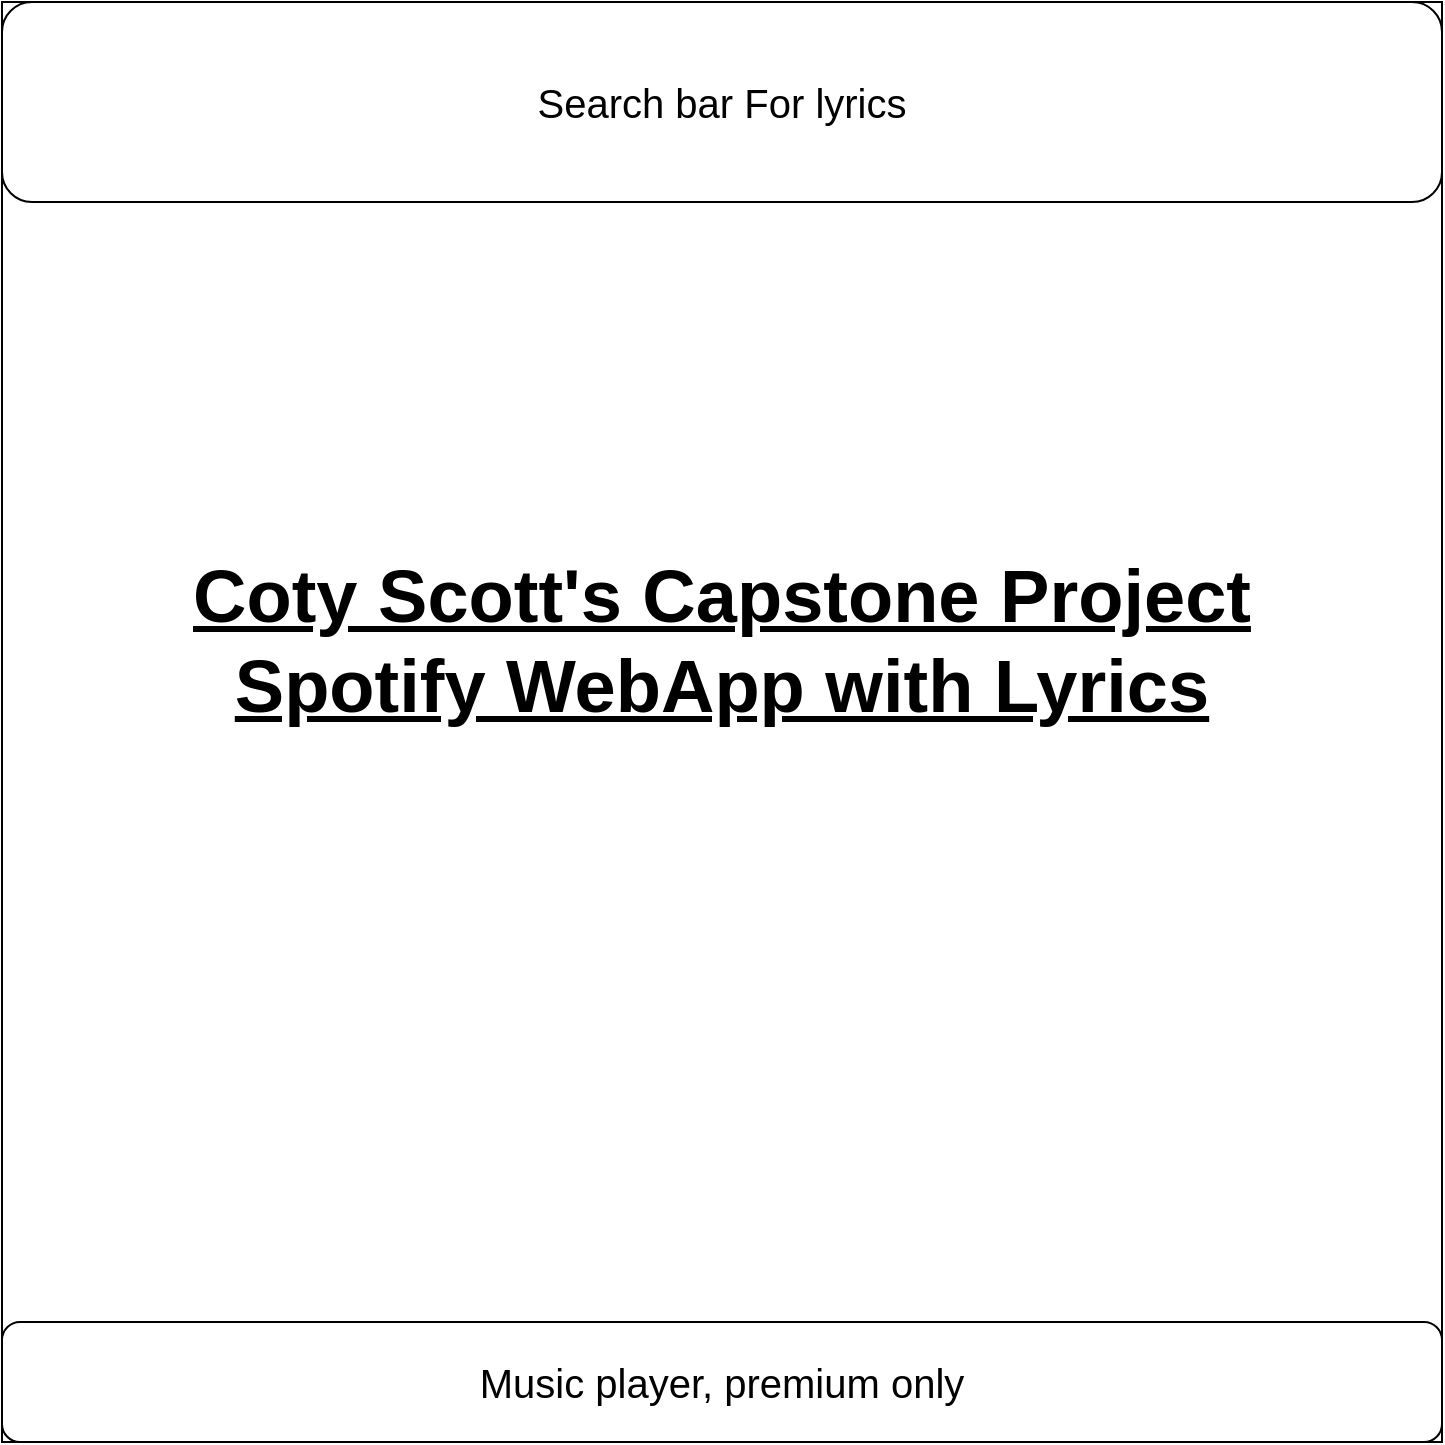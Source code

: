 <mxfile version="20.5.2" type="github">
  <diagram name="Page-1" id="03018318-947c-dd8e-b7a3-06fadd420f32">
    <mxGraphModel dx="1214" dy="1104" grid="1" gridSize="10" guides="1" tooltips="1" connect="1" arrows="1" fold="1" page="1" pageScale="1" pageWidth="1100" pageHeight="850" background="none" math="0" shadow="0">
      <root>
        <mxCell id="0" />
        <mxCell id="1" parent="0" />
        <mxCell id="B_DF7JoEMORR6xMrLL9S-1" value="" style="whiteSpace=wrap;html=1;aspect=fixed;" parent="1" vertex="1">
          <mxGeometry x="70" y="40" width="720" height="720" as="geometry" />
        </mxCell>
        <mxCell id="B_DF7JoEMORR6xMrLL9S-2" value="&lt;font style=&quot;font-size: 20px;&quot;&gt;Search bar For lyrics&lt;/font&gt;" style="rounded=1;whiteSpace=wrap;html=1;" parent="1" vertex="1">
          <mxGeometry x="70" y="40" width="720" height="100" as="geometry" />
        </mxCell>
        <mxCell id="B_DF7JoEMORR6xMrLL9S-11" value="&lt;div&gt;Coty Scott&#39;s Capstone Project&lt;/div&gt;&lt;div&gt;Spotify WebApp with Lyrics&lt;br&gt;&lt;/div&gt;" style="text;html=1;strokeColor=none;fillColor=none;align=center;verticalAlign=middle;whiteSpace=wrap;rounded=0;fontSize=37;fontStyle=5" parent="1" vertex="1">
          <mxGeometry x="70" y="250" width="720" height="220" as="geometry" />
        </mxCell>
        <mxCell id="CcLHrOplJwgchJzNjTzb-1" value="&lt;font style=&quot;font-size: 20px;&quot;&gt;Music player, premium only&lt;/font&gt;" style="rounded=1;whiteSpace=wrap;html=1;" vertex="1" parent="1">
          <mxGeometry x="70" y="700" width="720" height="60" as="geometry" />
        </mxCell>
      </root>
    </mxGraphModel>
  </diagram>
</mxfile>
